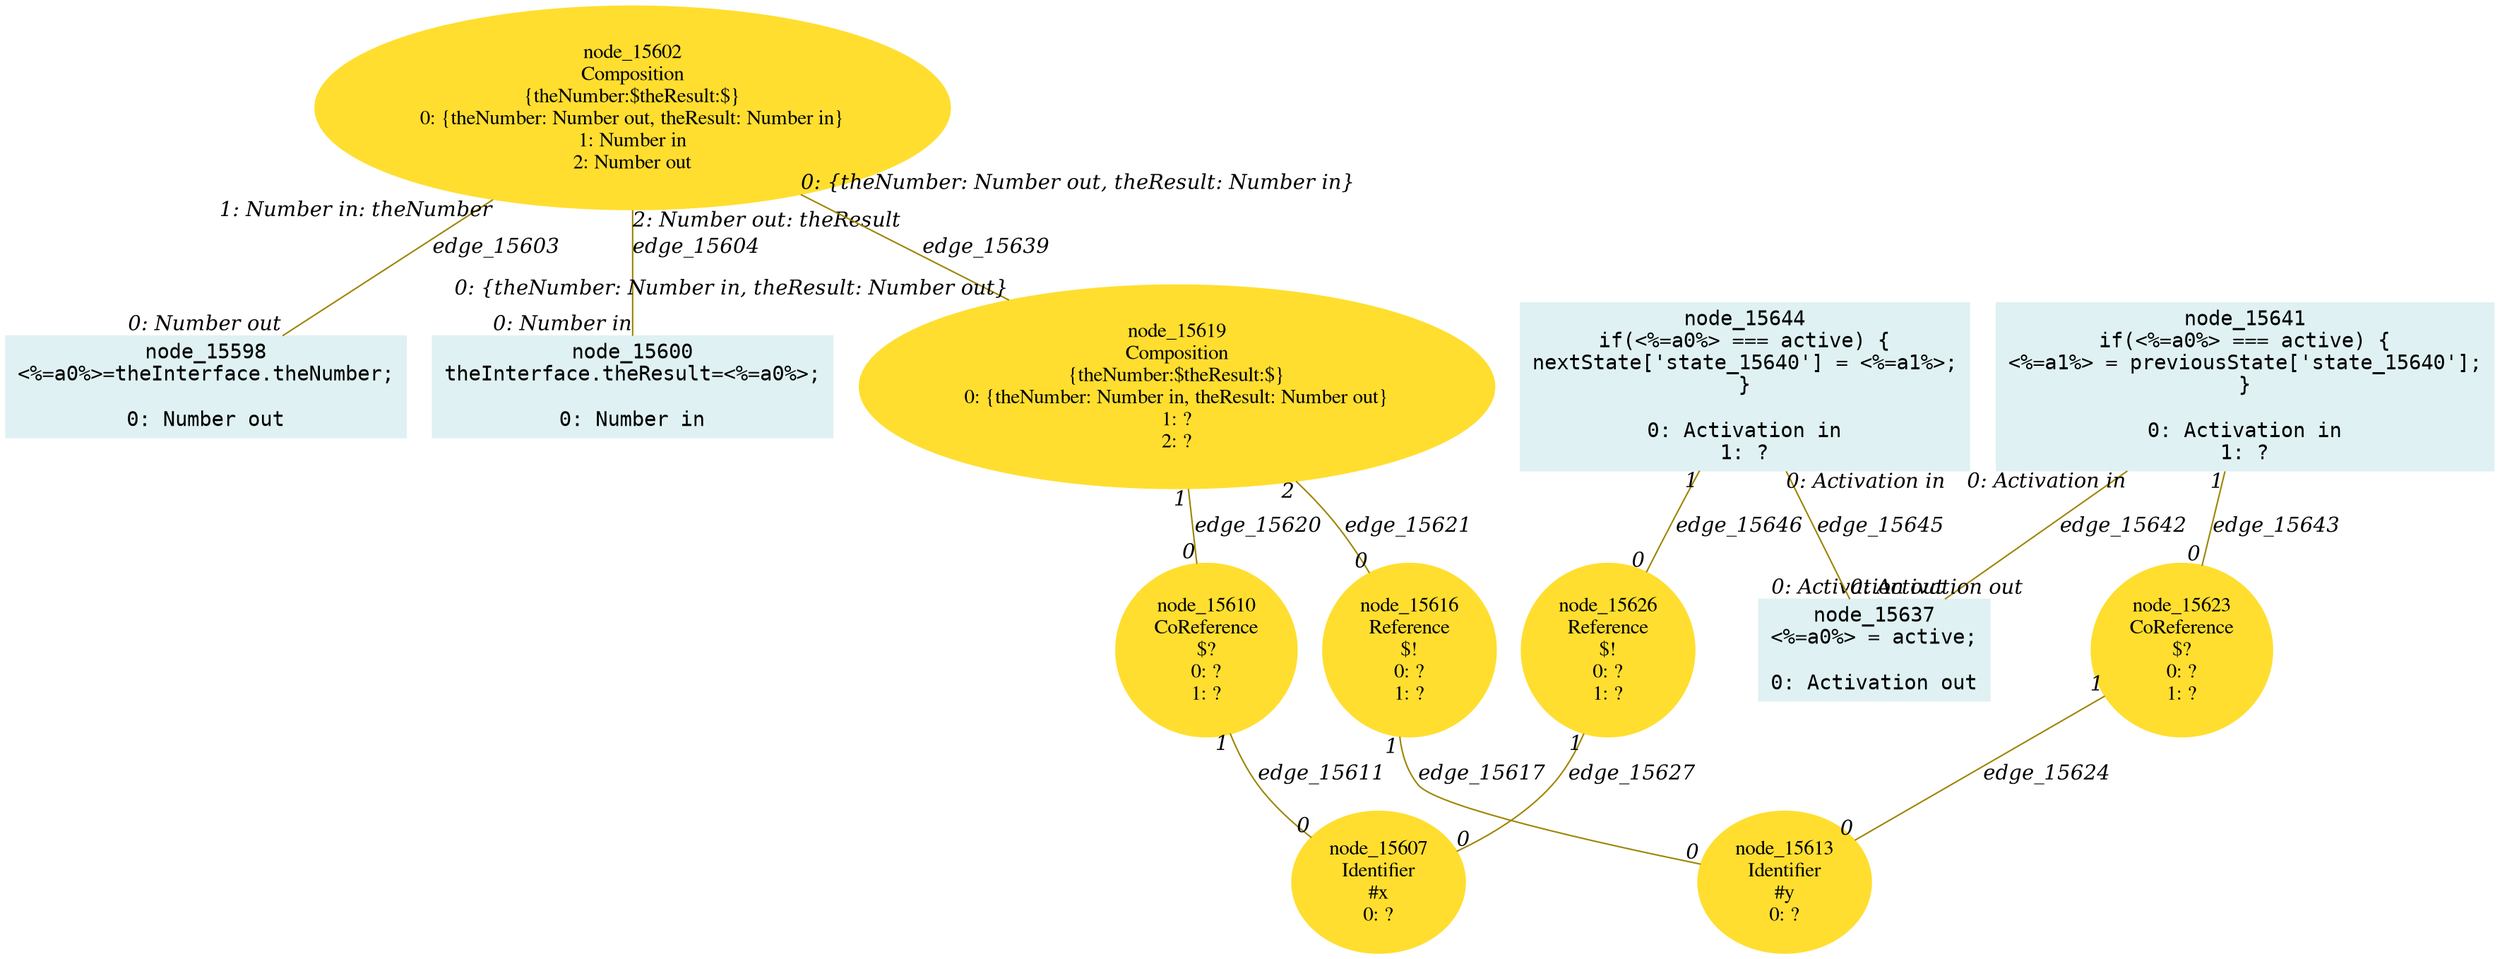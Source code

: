 digraph g{node_15598 [shape="box", style="filled", color="#dff1f2", fontname="Courier", label="node_15598
<%=a0%>=theInterface.theNumber;

0: Number out" ]
node_15600 [shape="box", style="filled", color="#dff1f2", fontname="Courier", label="node_15600
theInterface.theResult=<%=a0%>;

0: Number in" ]
node_15602 [shape="ellipse", style="filled", color="#ffde2f", fontname="Times", label="node_15602
Composition
{theNumber:$theResult:$}
0: {theNumber: Number out, theResult: Number in}
1: Number in
2: Number out" ]
node_15607 [shape="ellipse", style="filled", color="#ffde2f", fontname="Times", label="node_15607
Identifier
#x
0: ?" ]
node_15610 [shape="ellipse", style="filled", color="#ffde2f", fontname="Times", label="node_15610
CoReference
$?
0: ?
1: ?" ]
node_15613 [shape="ellipse", style="filled", color="#ffde2f", fontname="Times", label="node_15613
Identifier
#y
0: ?" ]
node_15616 [shape="ellipse", style="filled", color="#ffde2f", fontname="Times", label="node_15616
Reference
$!
0: ?
1: ?" ]
node_15619 [shape="ellipse", style="filled", color="#ffde2f", fontname="Times", label="node_15619
Composition
{theNumber:$theResult:$}
0: {theNumber: Number in, theResult: Number out}
1: ?
2: ?" ]
node_15623 [shape="ellipse", style="filled", color="#ffde2f", fontname="Times", label="node_15623
CoReference
$?
0: ?
1: ?" ]
node_15626 [shape="ellipse", style="filled", color="#ffde2f", fontname="Times", label="node_15626
Reference
$!
0: ?
1: ?" ]
node_15637 [shape="box", style="filled", color="#dff1f2", fontname="Courier", label="node_15637
<%=a0%> = active;

0: Activation out" ]
node_15641 [shape="box", style="filled", color="#dff1f2", fontname="Courier", label="node_15641
if(<%=a0%> === active) {
<%=a1%> = previousState['state_15640'];
}

0: Activation in
1: ?" ]
node_15644 [shape="box", style="filled", color="#dff1f2", fontname="Courier", label="node_15644
if(<%=a0%> === active) {
nextState['state_15640'] = <%=a1%>;
}

0: Activation in
1: ?" ]
node_15602 -> node_15598 [dir=none, arrowHead=none, fontname="Times-Italic", arrowsize=1, color="#9d8400", label="edge_15603",  headlabel="0: Number out", taillabel="1: Number in: theNumber" ]
node_15602 -> node_15600 [dir=none, arrowHead=none, fontname="Times-Italic", arrowsize=1, color="#9d8400", label="edge_15604",  headlabel="0: Number in", taillabel="2: Number out: theResult" ]
node_15610 -> node_15607 [dir=none, arrowHead=none, fontname="Times-Italic", arrowsize=1, color="#9d8400", label="edge_15611",  headlabel="0", taillabel="1" ]
node_15616 -> node_15613 [dir=none, arrowHead=none, fontname="Times-Italic", arrowsize=1, color="#9d8400", label="edge_15617",  headlabel="0", taillabel="1" ]
node_15619 -> node_15610 [dir=none, arrowHead=none, fontname="Times-Italic", arrowsize=1, color="#9d8400", label="edge_15620",  headlabel="0", taillabel="1" ]
node_15619 -> node_15616 [dir=none, arrowHead=none, fontname="Times-Italic", arrowsize=1, color="#9d8400", label="edge_15621",  headlabel="0", taillabel="2" ]
node_15623 -> node_15613 [dir=none, arrowHead=none, fontname="Times-Italic", arrowsize=1, color="#9d8400", label="edge_15624",  headlabel="0", taillabel="1" ]
node_15626 -> node_15607 [dir=none, arrowHead=none, fontname="Times-Italic", arrowsize=1, color="#9d8400", label="edge_15627",  headlabel="0", taillabel="1" ]
node_15602 -> node_15619 [dir=none, arrowHead=none, fontname="Times-Italic", arrowsize=1, color="#9d8400", label="edge_15639",  headlabel="0: {theNumber: Number in, theResult: Number out}", taillabel="0: {theNumber: Number out, theResult: Number in}" ]
node_15641 -> node_15637 [dir=none, arrowHead=none, fontname="Times-Italic", arrowsize=1, color="#9d8400", label="edge_15642",  headlabel="0: Activation out", taillabel="0: Activation in" ]
node_15641 -> node_15623 [dir=none, arrowHead=none, fontname="Times-Italic", arrowsize=1, color="#9d8400", label="edge_15643",  headlabel="0", taillabel="1" ]
node_15644 -> node_15637 [dir=none, arrowHead=none, fontname="Times-Italic", arrowsize=1, color="#9d8400", label="edge_15645",  headlabel="0: Activation out", taillabel="0: Activation in" ]
node_15644 -> node_15626 [dir=none, arrowHead=none, fontname="Times-Italic", arrowsize=1, color="#9d8400", label="edge_15646",  headlabel="0", taillabel="1" ]
}